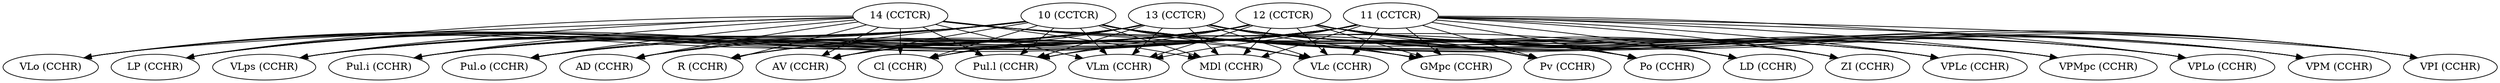 digraph "connectivity-sed-map" {
	graph [_gxl_hypergraph=false];
	subgraph VLm_subgraph {
		graph [_gxl_hypergraph=false];
		"VLm (CCHR)"		 [URL="/bodb/brain_region/2012/"];
	}
	subgraph MDl_subgraph {
		graph [_gxl_hypergraph=false];
		"MDl (CCHR)"		 [URL="/bodb/brain_region/1991/"];
	}
	subgraph VLc_subgraph {
		graph [_gxl_hypergraph=false];
		"VLc (CCHR)"		 [URL="/bodb/brain_region/2011/"];
	}
	subgraph GMpc_subgraph {
		graph [_gxl_hypergraph=false];
		"GMpc (CCHR)"		 [URL="/bodb/brain_region/1986/"];
	}
	subgraph Pv_subgraph {
		graph [_gxl_hypergraph=false];
		"Pv (CCHR)"		 [URL="/bodb/brain_region/2003/"];
	}
	subgraph Po_subgraph {
		graph [_gxl_hypergraph=false];
		"Po (CCHR)"		 [URL="/bodb/brain_region/1997/"];
	}
	subgraph VPLo_subgraph {
		graph [_gxl_hypergraph=false];
		"VPLo (CCHR)"		 [URL="/bodb/brain_region/2017/"];
	}
	subgraph LD_subgraph {
		graph [_gxl_hypergraph=false];
		"LD (CCHR)"		 [URL="/bodb/brain_region/1988/"];
	}
	subgraph VLo_subgraph {
		graph [_gxl_hypergraph=false];
		"VLo (CCHR)"		 [URL="/bodb/brain_region/2013/"];
	}
	subgraph LP_subgraph {
		graph [_gxl_hypergraph=false];
		"LP (CCHR)"		 [URL="/bodb/brain_region/1990/"];
	}
	subgraph VPM_subgraph {
		graph [_gxl_hypergraph=false];
		"VPM (CCHR)"		 [URL="/bodb/brain_region/2018/"];
	}
	subgraph VLps_subgraph {
		graph [_gxl_hypergraph=false];
		"VLps (CCHR)"		 [URL="/bodb/brain_region/2014/"];
	}
	subgraph VPI_subgraph {
		graph [_gxl_hypergraph=false];
		"VPI (CCHR)"		 [URL="/bodb/brain_region/2015/"];
	}
	subgraph "Pul.i_subgraph" {
		graph [_gxl_hypergraph=false];
		"Pul.i (CCHR)"		 [URL="/bodb/brain_region/1999/"];
	}
	subgraph "Pul.o_subgraph" {
		graph [_gxl_hypergraph=false];
		"Pul.o (CCHR)"		 [URL="/bodb/brain_region/2002/"];
	}
	subgraph ZI_subgraph {
		graph [_gxl_hypergraph=false];
		"ZI (CCHR)"		 [URL="/bodb/brain_region/2021/"];
	}
	subgraph AD_subgraph {
		graph [_gxl_hypergraph=false];
		"AD (CCHR)"		 [URL="/bodb/brain_region/1972/"];
	}
	subgraph VPLc_subgraph {
		graph [_gxl_hypergraph=false];
		"VPLc (CCHR)"		 [URL="/bodb/brain_region/2016/"];
	}
	subgraph R_subgraph {
		graph [_gxl_hypergraph=false];
		"R (CCHR)"		 [URL="/bodb/brain_region/2005/"];
	}
	subgraph AV_subgraph {
		graph [_gxl_hypergraph=false];
		"AV (CCHR)"		 [URL="/bodb/brain_region/1975/"];
	}
	subgraph VPMpc_subgraph {
		graph [_gxl_hypergraph=false];
		"VPMpc (CCHR)"		 [URL="/bodb/brain_region/2019/"];
	}
	subgraph "11_subgraph" {
		graph [_gxl_hypergraph=false];
		"11 (CCTCR)"		 [URL="/bodb/brain_region/774/"];
	}
	subgraph "10_subgraph" {
		graph [_gxl_hypergraph=false];
		"10 (CCTCR)"		 [URL="/bodb/brain_region/773/"];
	}
	subgraph "13_subgraph" {
		graph [_gxl_hypergraph=false];
		"13 (CCTCR)"		 [URL="/bodb/brain_region/776/"];
	}
	subgraph "12_subgraph" {
		graph [_gxl_hypergraph=false];
		"12 (CCTCR)"		 [URL="/bodb/brain_region/775/"];
	}
	subgraph "14_subgraph" {
		graph [_gxl_hypergraph=false];
		"14 (CCTCR)"		 [URL="/bodb/brain_region/777/"];
	}
	subgraph Cl_subgraph {
		graph [_gxl_hypergraph=false];
		"Cl (CCHR)"		 [URL="/bodb/brain_region/1980/"];
	}
	subgraph "Pul.l_subgraph" {
		graph [_gxl_hypergraph=false];
		"Pul.l (CCHR)"		 [URL="/bodb/brain_region/2000/"];
	}
	"11 (CCTCR)" -> "VLm (CCHR)"	 [_gxl_id=386,
		URL="/bodb/sed/386/"];
	"11 (CCTCR)" -> "MDl (CCHR)"	 [_gxl_id=274,
		URL="/bodb/sed/274/"];
	"11 (CCTCR)" -> "VLc (CCHR)"	 [_gxl_id=343,
		URL="/bodb/sed/343/"];
	"11 (CCTCR)" -> "GMpc (CCHR)"	 [_gxl_id=354,
		URL="/bodb/sed/354/"];
	"11 (CCTCR)" -> "Pv (CCHR)"	 [_gxl_id=332,
		URL="/bodb/sed/332/"];
	"11 (CCTCR)" -> "Po (CCHR)"	 [_gxl_id=394,
		URL="/bodb/sed/394/"];
	"11 (CCTCR)" -> "VPLo (CCHR)"	 [_gxl_id=326,
		URL="/bodb/sed/326/"];
	"11 (CCTCR)" -> "LD (CCHR)"	 [_gxl_id=321,
		URL="/bodb/sed/321/"];
	"11 (CCTCR)" -> "VLo (CCHR)"	 [_gxl_id=458,
		URL="/bodb/sed/458/"];
	"11 (CCTCR)" -> "LP (CCHR)"	 [_gxl_id=311,
		URL="/bodb/sed/311/"];
	"11 (CCTCR)" -> "VPM (CCHR)"	 [_gxl_id=423,
		URL="/bodb/sed/423/"];
	"11 (CCTCR)" -> "VLps (CCHR)"	 [_gxl_id=436,
		URL="/bodb/sed/436/"];
	"11 (CCTCR)" -> "VPI (CCHR)"	 [_gxl_id=273,
		URL="/bodb/sed/273/"];
	"11 (CCTCR)" -> "Pul.i (CCHR)"	 [_gxl_id=317,
		URL="/bodb/sed/317/"];
	"11 (CCTCR)" -> "Pul.o (CCHR)"	 [_gxl_id=312,
		URL="/bodb/sed/312/"];
	"11 (CCTCR)" -> "ZI (CCHR)"	 [_gxl_id=385,
		URL="/bodb/sed/385/"];
	"11 (CCTCR)" -> "AD (CCHR)"	 [_gxl_id=437,
		URL="/bodb/sed/437/"];
	"11 (CCTCR)" -> "VPLc (CCHR)"	 [_gxl_id=430,
		URL="/bodb/sed/430/"];
	"11 (CCTCR)" -> "R (CCHR)"	 [_gxl_id=271,
		URL="/bodb/sed/271/"];
	"11 (CCTCR)" -> "AV (CCHR)"	 [_gxl_id=301,
		URL="/bodb/sed/301/"];
	"11 (CCTCR)" -> "VPMpc (CCHR)"	 [_gxl_id=329,
		URL="/bodb/sed/329/"];
	"11 (CCTCR)" -> "Cl (CCHR)"	 [_gxl_id=449,
		URL="/bodb/sed/449/"];
	"11 (CCTCR)" -> "Pul.l (CCHR)"	 [_gxl_id=466,
		URL="/bodb/sed/466/"];
	"10 (CCTCR)" -> "VLm (CCHR)"	 [_gxl_id=297,
		URL="/bodb/sed/297/"];
	"10 (CCTCR)" -> "MDl (CCHR)"	 [_gxl_id=308,
		URL="/bodb/sed/308/"];
	"10 (CCTCR)" -> "VLc (CCHR)"	 [_gxl_id=300,
		URL="/bodb/sed/300/"];
	"10 (CCTCR)" -> "GMpc (CCHR)"	 [_gxl_id=291,
		URL="/bodb/sed/291/"];
	"10 (CCTCR)" -> "Pv (CCHR)"	 [_gxl_id=420,
		URL="/bodb/sed/420/"];
	"10 (CCTCR)" -> "Po (CCHR)"	 [_gxl_id=365,
		URL="/bodb/sed/365/"];
	"10 (CCTCR)" -> "VPLo (CCHR)"	 [_gxl_id=357,
		URL="/bodb/sed/357/"];
	"10 (CCTCR)" -> "LD (CCHR)"	 [_gxl_id=346,
		URL="/bodb/sed/346/"];
	"10 (CCTCR)" -> "VLo (CCHR)"	 [_gxl_id=457,
		URL="/bodb/sed/457/"];
	"10 (CCTCR)" -> "LP (CCHR)"	 [_gxl_id=411,
		URL="/bodb/sed/411/"];
	"10 (CCTCR)" -> "VPM (CCHR)"	 [_gxl_id=341,
		URL="/bodb/sed/341/"];
	"10 (CCTCR)" -> "VLps (CCHR)"	 [_gxl_id=441,
		URL="/bodb/sed/441/"];
	"10 (CCTCR)" -> "VPI (CCHR)"	 [_gxl_id=325,
		URL="/bodb/sed/325/"];
	"10 (CCTCR)" -> "Pul.i (CCHR)"	 [_gxl_id=355,
		URL="/bodb/sed/355/"];
	"10 (CCTCR)" -> "Pul.o (CCHR)"	 [_gxl_id=465,
		URL="/bodb/sed/465/"];
	"10 (CCTCR)" -> "ZI (CCHR)"	 [_gxl_id=340,
		URL="/bodb/sed/340/"];
	"10 (CCTCR)" -> "AD (CCHR)"	 [_gxl_id=443,
		URL="/bodb/sed/443/"];
	"10 (CCTCR)" -> "VPLc (CCHR)"	 [_gxl_id=371,
		URL="/bodb/sed/371/"];
	"10 (CCTCR)" -> "R (CCHR)"	 [_gxl_id=281,
		URL="/bodb/sed/281/"];
	"10 (CCTCR)" -> "AV (CCHR)"	 [_gxl_id=352,
		URL="/bodb/sed/352/"];
	"10 (CCTCR)" -> "VPMpc (CCHR)"	 [_gxl_id=390,
		URL="/bodb/sed/390/"];
	"10 (CCTCR)" -> "Cl (CCHR)"	 [_gxl_id=461,
		URL="/bodb/sed/461/"];
	"10 (CCTCR)" -> "Pul.l (CCHR)"	 [_gxl_id=349,
		URL="/bodb/sed/349/"];
	"13 (CCTCR)" -> "VLm (CCHR)"	 [_gxl_id=324,
		URL="/bodb/sed/324/"];
	"13 (CCTCR)" -> "MDl (CCHR)"	 [_gxl_id=296,
		URL="/bodb/sed/296/"];
	"13 (CCTCR)" -> "VLc (CCHR)"	 [_gxl_id=393,
		URL="/bodb/sed/393/"];
	"13 (CCTCR)" -> "GMpc (CCHR)"	 [_gxl_id=373,
		URL="/bodb/sed/373/"];
	"13 (CCTCR)" -> "Pv (CCHR)"	 [_gxl_id=333,
		URL="/bodb/sed/333/"];
	"13 (CCTCR)" -> "Po (CCHR)"	 [_gxl_id=277,
		URL="/bodb/sed/277/"];
	"13 (CCTCR)" -> "VPLo (CCHR)"	 [_gxl_id=416,
		URL="/bodb/sed/416/"];
	"13 (CCTCR)" -> "LD (CCHR)"	 [_gxl_id=302,
		URL="/bodb/sed/302/"];
	"13 (CCTCR)" -> "VLo (CCHR)"	 [_gxl_id=370,
		URL="/bodb/sed/370/"];
	"13 (CCTCR)" -> "LP (CCHR)"	 [_gxl_id=460,
		URL="/bodb/sed/460/"];
	"13 (CCTCR)" -> "VPM (CCHR)"	 [_gxl_id=309,
		URL="/bodb/sed/309/"];
	"13 (CCTCR)" -> "VLps (CCHR)"	 [_gxl_id=292,
		URL="/bodb/sed/292/"];
	"13 (CCTCR)" -> "VPI (CCHR)"	 [_gxl_id=368,
		URL="/bodb/sed/368/"];
	"13 (CCTCR)" -> "Pul.i (CCHR)"	 [_gxl_id=348,
		URL="/bodb/sed/348/"];
	"13 (CCTCR)" -> "Pul.o (CCHR)"	 [_gxl_id=378,
		URL="/bodb/sed/378/"];
	"13 (CCTCR)" -> "ZI (CCHR)"	 [_gxl_id=404,
		URL="/bodb/sed/404/"];
	"13 (CCTCR)" -> "AD (CCHR)"	 [_gxl_id=282,
		URL="/bodb/sed/282/"];
	"13 (CCTCR)" -> "VPLc (CCHR)"	 [_gxl_id=361,
		URL="/bodb/sed/361/"];
	"13 (CCTCR)" -> "R (CCHR)"	 [_gxl_id=288,
		URL="/bodb/sed/288/"];
	"13 (CCTCR)" -> "AV (CCHR)"	 [_gxl_id=422,
		URL="/bodb/sed/422/"];
	"13 (CCTCR)" -> "VPMpc (CCHR)"	 [_gxl_id=400,
		URL="/bodb/sed/400/"];
	"13 (CCTCR)" -> "Cl (CCHR)"	 [_gxl_id=399,
		URL="/bodb/sed/399/"];
	"13 (CCTCR)" -> "Pul.l (CCHR)"	 [_gxl_id=412,
		URL="/bodb/sed/412/"];
	"12 (CCTCR)" -> "VLm (CCHR)"	 [_gxl_id=464,
		URL="/bodb/sed/464/"];
	"12 (CCTCR)" -> "MDl (CCHR)"	 [_gxl_id=286,
		URL="/bodb/sed/286/"];
	"12 (CCTCR)" -> "VLc (CCHR)"	 [_gxl_id=384,
		URL="/bodb/sed/384/"];
	"12 (CCTCR)" -> "GMpc (CCHR)"	 [_gxl_id=363,
		URL="/bodb/sed/363/"];
	"12 (CCTCR)" -> "Pv (CCHR)"	 [_gxl_id=305,
		URL="/bodb/sed/305/"];
	"12 (CCTCR)" -> "Po (CCHR)"	 [_gxl_id=316,
		URL="/bodb/sed/316/"];
	"12 (CCTCR)" -> "VPLo (CCHR)"	 [_gxl_id=417,
		URL="/bodb/sed/417/"];
	"12 (CCTCR)" -> "LD (CCHR)"	 [_gxl_id=456,
		URL="/bodb/sed/456/"];
	"12 (CCTCR)" -> "VLo (CCHR)"	 [_gxl_id=445,
		URL="/bodb/sed/445/"];
	"12 (CCTCR)" -> "LP (CCHR)"	 [_gxl_id=290,
		URL="/bodb/sed/290/"];
	"12 (CCTCR)" -> "VPM (CCHR)"	 [_gxl_id=347,
		URL="/bodb/sed/347/"];
	"12 (CCTCR)" -> "VLps (CCHR)"	 [_gxl_id=448,
		URL="/bodb/sed/448/"];
	"12 (CCTCR)" -> "VPI (CCHR)"	 [_gxl_id=327,
		URL="/bodb/sed/327/"];
	"12 (CCTCR)" -> "Pul.i (CCHR)"	 [_gxl_id=413,
		URL="/bodb/sed/413/"];
	"12 (CCTCR)" -> "Pul.o (CCHR)"	 [_gxl_id=459,
		URL="/bodb/sed/459/"];
	"12 (CCTCR)" -> "ZI (CCHR)"	 [_gxl_id=389,
		URL="/bodb/sed/389/"];
	"12 (CCTCR)" -> "AD (CCHR)"	 [_gxl_id=331,
		URL="/bodb/sed/331/"];
	"12 (CCTCR)" -> "VPLc (CCHR)"	 [_gxl_id=377,
		URL="/bodb/sed/377/"];
	"12 (CCTCR)" -> "R (CCHR)"	 [_gxl_id=397,
		URL="/bodb/sed/397/"];
	"12 (CCTCR)" -> "AV (CCHR)"	 [_gxl_id=438,
		URL="/bodb/sed/438/"];
	"12 (CCTCR)" -> "VPMpc (CCHR)"	 [_gxl_id=379,
		URL="/bodb/sed/379/"];
	"12 (CCTCR)" -> "Cl (CCHR)"	 [_gxl_id=409,
		URL="/bodb/sed/409/"];
	"12 (CCTCR)" -> "Pul.l (CCHR)"	 [_gxl_id=293,
		URL="/bodb/sed/293/"];
	"14 (CCTCR)" -> "VLm (CCHR)"	 [_gxl_id=446,
		URL="/bodb/sed/446/"];
	"14 (CCTCR)" -> "MDl (CCHR)"	 [_gxl_id=462,
		URL="/bodb/sed/462/"];
	"14 (CCTCR)" -> "VLc (CCHR)"	 [_gxl_id=289,
		URL="/bodb/sed/289/"];
	"14 (CCTCR)" -> "GMpc (CCHR)"	 [_gxl_id=306,
		URL="/bodb/sed/306/"];
	"14 (CCTCR)" -> "Pv (CCHR)"	 [_gxl_id=408,
		URL="/bodb/sed/408/"];
	"14 (CCTCR)" -> "Po (CCHR)"	 [_gxl_id=294,
		URL="/bodb/sed/294/"];
	"14 (CCTCR)" -> "LD (CCHR)"	 [_gxl_id=432,
		URL="/bodb/sed/432/"];
	"14 (CCTCR)" -> "VLo (CCHR)"	 [_gxl_id=334,
		URL="/bodb/sed/334/"];
	"14 (CCTCR)" -> "LP (CCHR)"	 [_gxl_id=425,
		URL="/bodb/sed/425/"];
	"14 (CCTCR)" -> "VLps (CCHR)"	 [_gxl_id=419,
		URL="/bodb/sed/419/"];
	"14 (CCTCR)" -> "Pul.i (CCHR)"	 [_gxl_id=280,
		URL="/bodb/sed/280/"];
	"14 (CCTCR)" -> "Pul.o (CCHR)"	 [_gxl_id=391,
		URL="/bodb/sed/391/"];
	"14 (CCTCR)" -> "AD (CCHR)"	 [_gxl_id=376,
		URL="/bodb/sed/376/"];
	"14 (CCTCR)" -> "R (CCHR)"	 [_gxl_id=342,
		URL="/bodb/sed/342/"];
	"14 (CCTCR)" -> "AV (CCHR)"	 [_gxl_id=407,
		URL="/bodb/sed/407/"];
	"14 (CCTCR)" -> "Cl (CCHR)"	 [_gxl_id=396,
		URL="/bodb/sed/396/"];
	"14 (CCTCR)" -> "Pul.l (CCHR)"	 [_gxl_id=463,
		URL="/bodb/sed/463/"];
}
